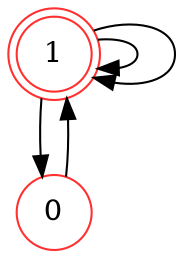digraph {   
    node [shape = doublecircle, color = firebrick1] 1 ;
    node [shape = circle];
    node [color= firebrick1];
    1 -> 0 -> 1 -> 1 -> 1;	
}